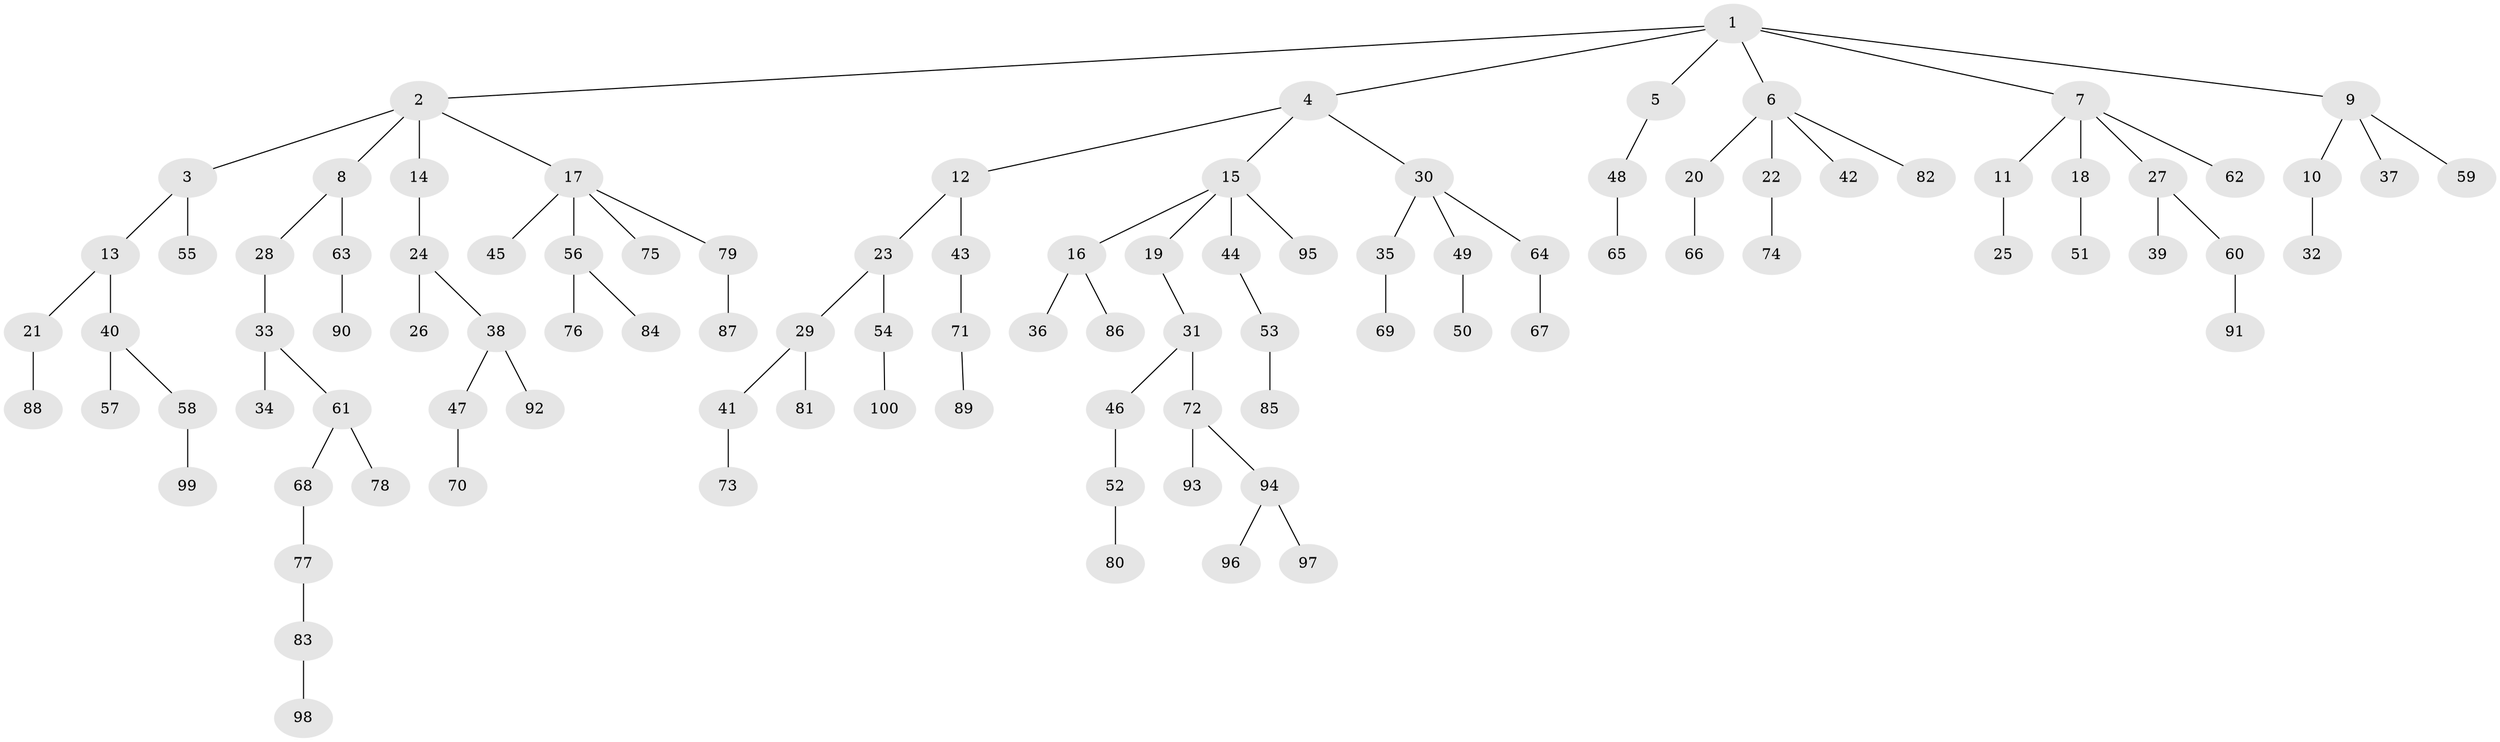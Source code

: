// coarse degree distribution, {2: 0.22, 4: 0.06, 1: 0.64, 3: 0.04, 5: 0.02, 21: 0.02}
// Generated by graph-tools (version 1.1) at 2025/56/03/04/25 21:56:46]
// undirected, 100 vertices, 99 edges
graph export_dot {
graph [start="1"]
  node [color=gray90,style=filled];
  1;
  2;
  3;
  4;
  5;
  6;
  7;
  8;
  9;
  10;
  11;
  12;
  13;
  14;
  15;
  16;
  17;
  18;
  19;
  20;
  21;
  22;
  23;
  24;
  25;
  26;
  27;
  28;
  29;
  30;
  31;
  32;
  33;
  34;
  35;
  36;
  37;
  38;
  39;
  40;
  41;
  42;
  43;
  44;
  45;
  46;
  47;
  48;
  49;
  50;
  51;
  52;
  53;
  54;
  55;
  56;
  57;
  58;
  59;
  60;
  61;
  62;
  63;
  64;
  65;
  66;
  67;
  68;
  69;
  70;
  71;
  72;
  73;
  74;
  75;
  76;
  77;
  78;
  79;
  80;
  81;
  82;
  83;
  84;
  85;
  86;
  87;
  88;
  89;
  90;
  91;
  92;
  93;
  94;
  95;
  96;
  97;
  98;
  99;
  100;
  1 -- 2;
  1 -- 4;
  1 -- 5;
  1 -- 6;
  1 -- 7;
  1 -- 9;
  2 -- 3;
  2 -- 8;
  2 -- 14;
  2 -- 17;
  3 -- 13;
  3 -- 55;
  4 -- 12;
  4 -- 15;
  4 -- 30;
  5 -- 48;
  6 -- 20;
  6 -- 22;
  6 -- 42;
  6 -- 82;
  7 -- 11;
  7 -- 18;
  7 -- 27;
  7 -- 62;
  8 -- 28;
  8 -- 63;
  9 -- 10;
  9 -- 37;
  9 -- 59;
  10 -- 32;
  11 -- 25;
  12 -- 23;
  12 -- 43;
  13 -- 21;
  13 -- 40;
  14 -- 24;
  15 -- 16;
  15 -- 19;
  15 -- 44;
  15 -- 95;
  16 -- 36;
  16 -- 86;
  17 -- 45;
  17 -- 56;
  17 -- 75;
  17 -- 79;
  18 -- 51;
  19 -- 31;
  20 -- 66;
  21 -- 88;
  22 -- 74;
  23 -- 29;
  23 -- 54;
  24 -- 26;
  24 -- 38;
  27 -- 39;
  27 -- 60;
  28 -- 33;
  29 -- 41;
  29 -- 81;
  30 -- 35;
  30 -- 49;
  30 -- 64;
  31 -- 46;
  31 -- 72;
  33 -- 34;
  33 -- 61;
  35 -- 69;
  38 -- 47;
  38 -- 92;
  40 -- 57;
  40 -- 58;
  41 -- 73;
  43 -- 71;
  44 -- 53;
  46 -- 52;
  47 -- 70;
  48 -- 65;
  49 -- 50;
  52 -- 80;
  53 -- 85;
  54 -- 100;
  56 -- 76;
  56 -- 84;
  58 -- 99;
  60 -- 91;
  61 -- 68;
  61 -- 78;
  63 -- 90;
  64 -- 67;
  68 -- 77;
  71 -- 89;
  72 -- 93;
  72 -- 94;
  77 -- 83;
  79 -- 87;
  83 -- 98;
  94 -- 96;
  94 -- 97;
}
